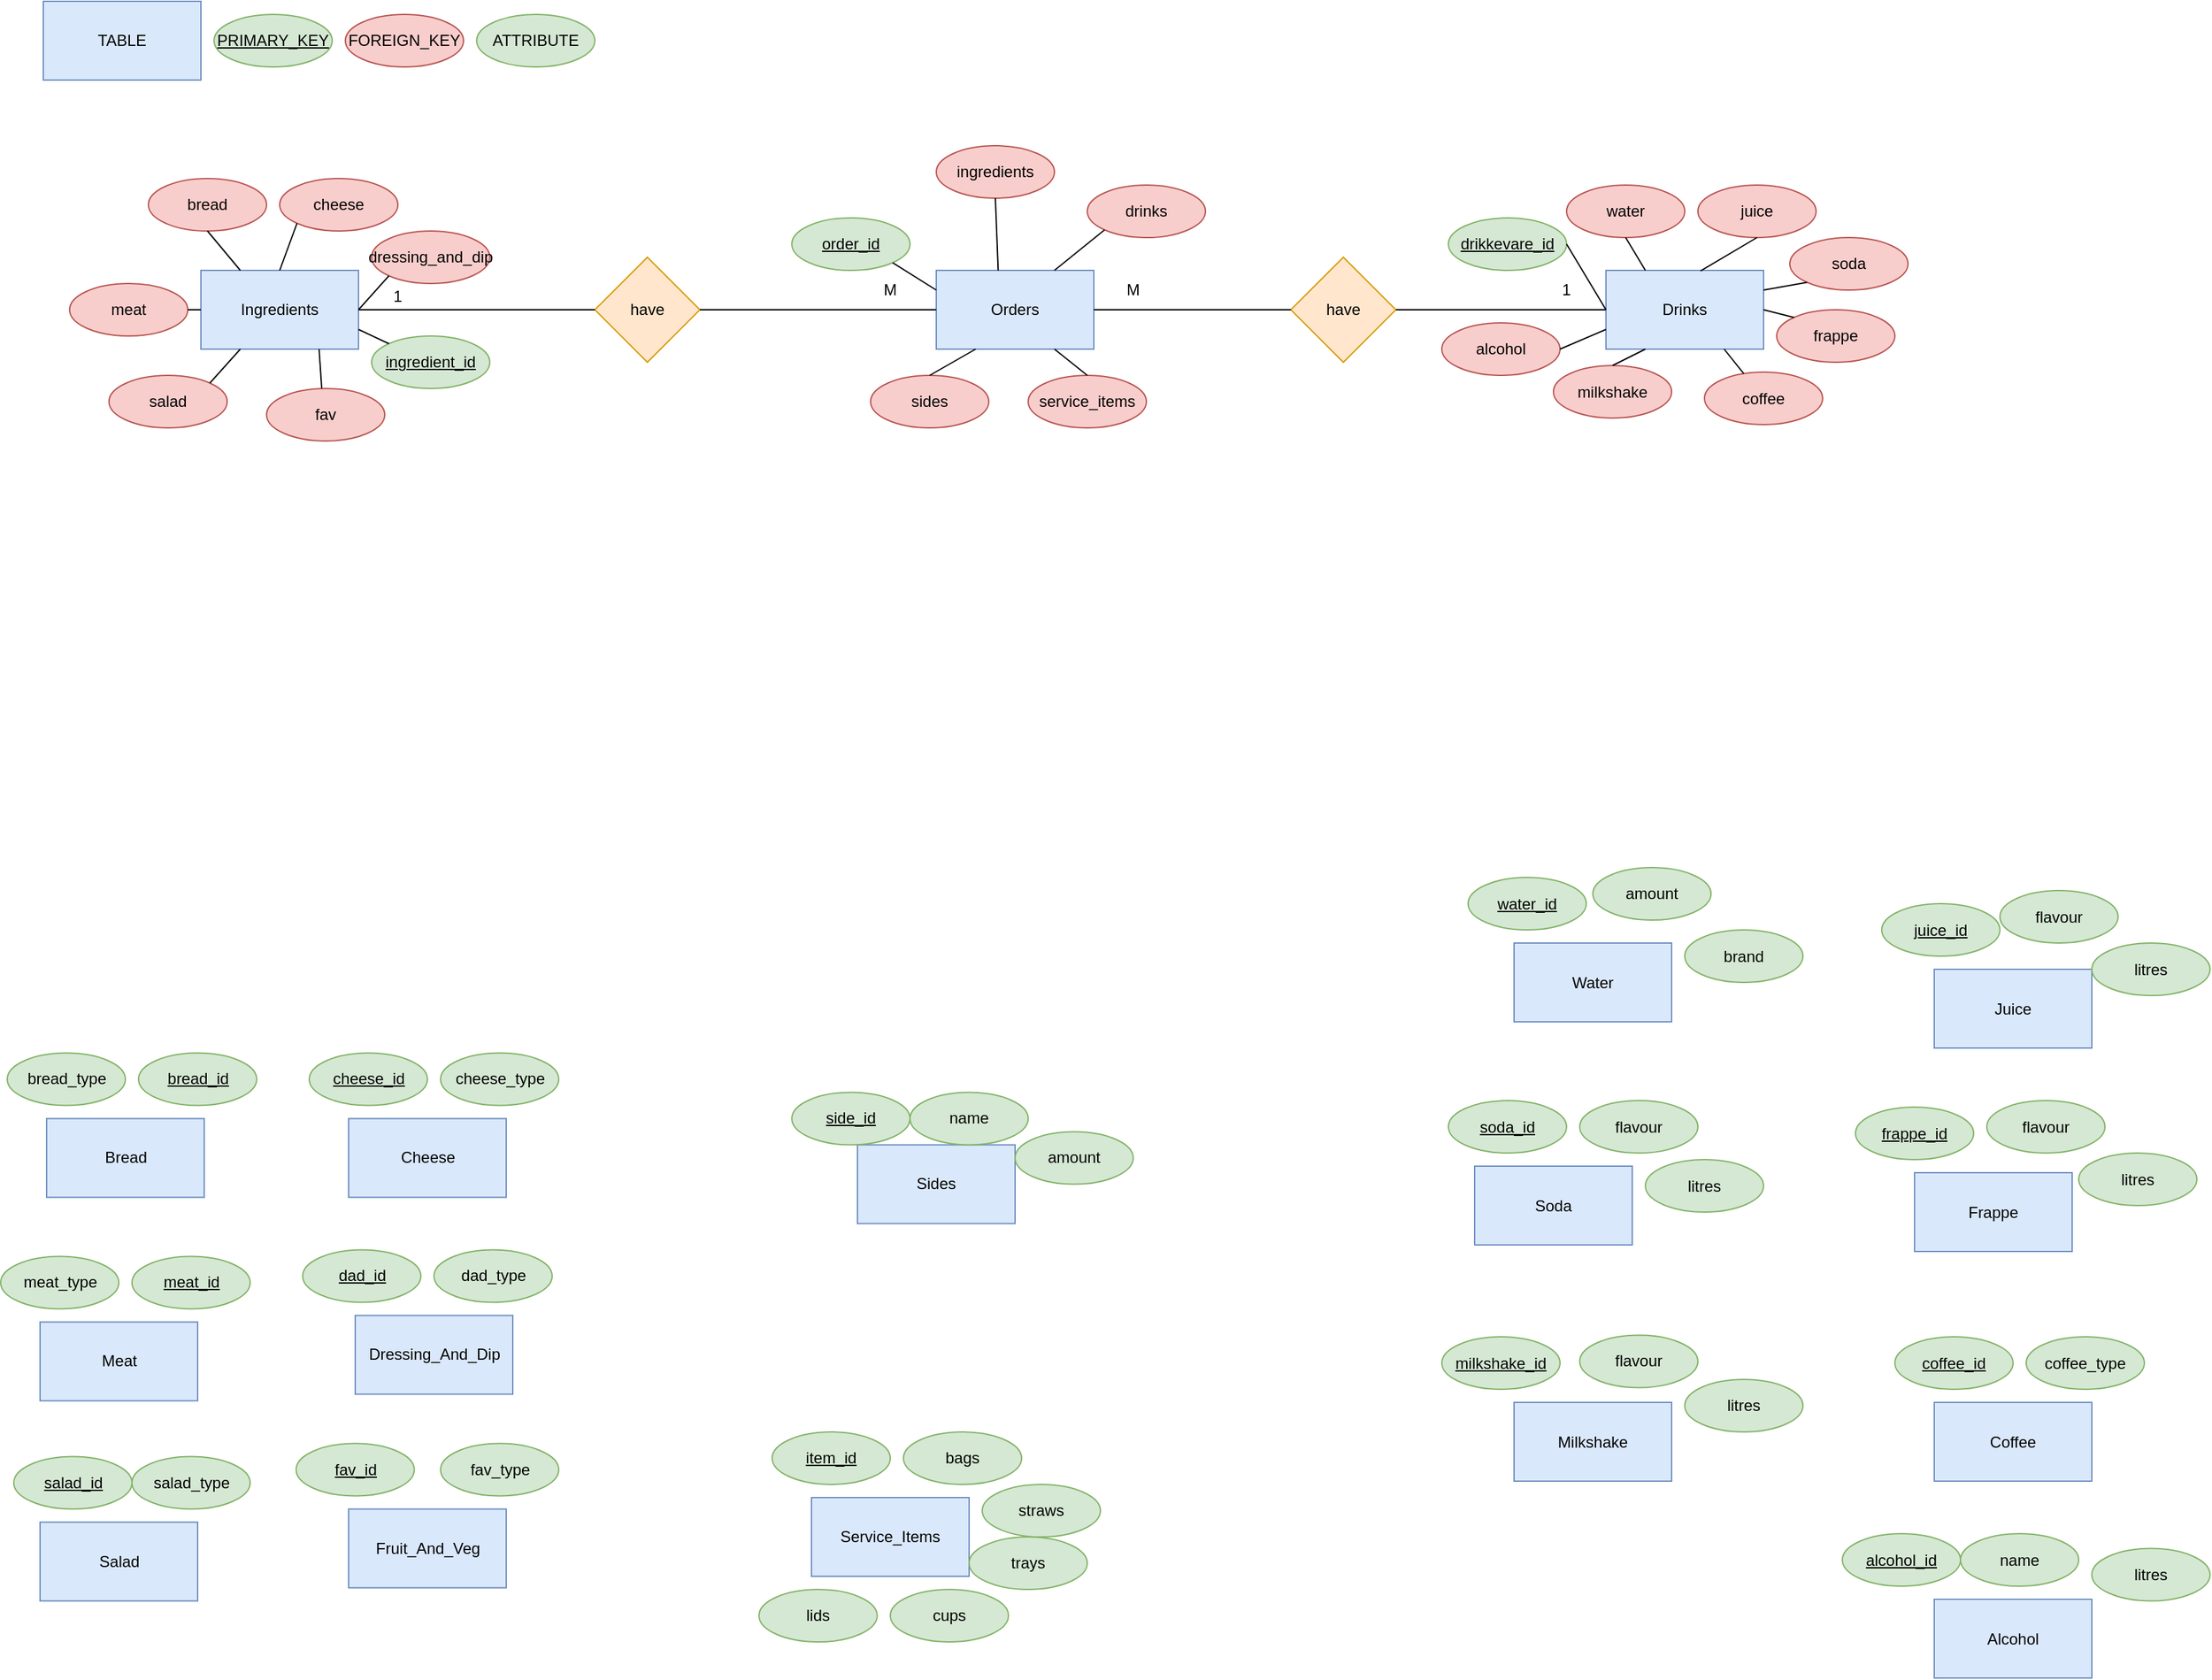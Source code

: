 <mxfile version="21.6.8" type="device">
  <diagram id="R2lEEEUBdFMjLlhIrx00" name="Page-1">
    <mxGraphModel dx="2505" dy="2029" grid="1" gridSize="10" guides="1" tooltips="1" connect="1" arrows="1" fold="1" page="1" pageScale="1" pageWidth="850" pageHeight="1100" math="0" shadow="0" extFonts="Permanent Marker^https://fonts.googleapis.com/css?family=Permanent+Marker">
      <root>
        <mxCell id="0" />
        <mxCell id="1" parent="0" />
        <mxCell id="GVv9ok4yRNijuJ_Tkm2T-1" value="Ingredients" style="rounded=0;whiteSpace=wrap;html=1;fillColor=#dae8fc;strokeColor=#6c8ebf;" vertex="1" parent="1">
          <mxGeometry x="-230" y="-735" width="120" height="60" as="geometry" />
        </mxCell>
        <mxCell id="GVv9ok4yRNijuJ_Tkm2T-2" value="Drinks" style="rounded=0;whiteSpace=wrap;html=1;fillColor=#dae8fc;strokeColor=#6c8ebf;" vertex="1" parent="1">
          <mxGeometry x="840" y="-735" width="120" height="60" as="geometry" />
        </mxCell>
        <mxCell id="GVv9ok4yRNijuJ_Tkm2T-4" value="&lt;u&gt;ingredient_id&lt;/u&gt;" style="ellipse;whiteSpace=wrap;html=1;fillColor=#d5e8d4;strokeColor=#82b366;" vertex="1" parent="1">
          <mxGeometry x="-100" y="-685" width="90" height="40" as="geometry" />
        </mxCell>
        <mxCell id="GVv9ok4yRNijuJ_Tkm2T-5" value="Salad" style="rounded=0;whiteSpace=wrap;html=1;fillColor=#dae8fc;strokeColor=#6c8ebf;" vertex="1" parent="1">
          <mxGeometry x="-352.5" y="218.75" width="120" height="60" as="geometry" />
        </mxCell>
        <mxCell id="GVv9ok4yRNijuJ_Tkm2T-7" value="salad" style="ellipse;whiteSpace=wrap;html=1;fillColor=#f8cecc;strokeColor=#b85450;" vertex="1" parent="1">
          <mxGeometry x="-300" y="-655" width="90" height="40" as="geometry" />
        </mxCell>
        <mxCell id="GVv9ok4yRNijuJ_Tkm2T-8" value="fav" style="ellipse;whiteSpace=wrap;html=1;fillColor=#f8cecc;strokeColor=#b85450;" vertex="1" parent="1">
          <mxGeometry x="-180" y="-645" width="90" height="40" as="geometry" />
        </mxCell>
        <mxCell id="GVv9ok4yRNijuJ_Tkm2T-9" value="meat" style="ellipse;whiteSpace=wrap;html=1;fillColor=#f8cecc;strokeColor=#b85450;" vertex="1" parent="1">
          <mxGeometry x="-330" y="-725" width="90" height="40" as="geometry" />
        </mxCell>
        <mxCell id="GVv9ok4yRNijuJ_Tkm2T-10" value="bread" style="ellipse;whiteSpace=wrap;html=1;fillColor=#f8cecc;strokeColor=#b85450;" vertex="1" parent="1">
          <mxGeometry x="-270" y="-805" width="90" height="40" as="geometry" />
        </mxCell>
        <mxCell id="GVv9ok4yRNijuJ_Tkm2T-12" value="Fruit_And_Veg" style="rounded=0;whiteSpace=wrap;html=1;fillColor=#dae8fc;strokeColor=#6c8ebf;" vertex="1" parent="1">
          <mxGeometry x="-117.5" y="208.75" width="120" height="60" as="geometry" />
        </mxCell>
        <mxCell id="GVv9ok4yRNijuJ_Tkm2T-13" value="Meat" style="rounded=0;whiteSpace=wrap;html=1;fillColor=#dae8fc;strokeColor=#6c8ebf;" vertex="1" parent="1">
          <mxGeometry x="-352.5" y="66.25" width="120" height="60" as="geometry" />
        </mxCell>
        <mxCell id="GVv9ok4yRNijuJ_Tkm2T-14" value="Bread" style="rounded=0;whiteSpace=wrap;html=1;fillColor=#dae8fc;strokeColor=#6c8ebf;" vertex="1" parent="1">
          <mxGeometry x="-347.5" y="-88.75" width="120" height="60" as="geometry" />
        </mxCell>
        <mxCell id="GVv9ok4yRNijuJ_Tkm2T-15" value="&lt;u&gt;bread_id&lt;/u&gt;" style="ellipse;whiteSpace=wrap;html=1;fillColor=#d5e8d4;strokeColor=#82b366;" vertex="1" parent="1">
          <mxGeometry x="-277.5" y="-138.75" width="90" height="40" as="geometry" />
        </mxCell>
        <mxCell id="GVv9ok4yRNijuJ_Tkm2T-16" value="bread_type" style="ellipse;whiteSpace=wrap;html=1;fillColor=#d5e8d4;strokeColor=#82b366;fontStyle=0" vertex="1" parent="1">
          <mxGeometry x="-377.5" y="-138.75" width="90" height="40" as="geometry" />
        </mxCell>
        <mxCell id="GVv9ok4yRNijuJ_Tkm2T-17" value="&lt;u&gt;meat_id&lt;/u&gt;" style="ellipse;whiteSpace=wrap;html=1;fillColor=#d5e8d4;strokeColor=#82b366;" vertex="1" parent="1">
          <mxGeometry x="-282.5" y="16.25" width="90" height="40" as="geometry" />
        </mxCell>
        <mxCell id="GVv9ok4yRNijuJ_Tkm2T-19" value="meat_type" style="ellipse;whiteSpace=wrap;html=1;fillColor=#d5e8d4;strokeColor=#82b366;" vertex="1" parent="1">
          <mxGeometry x="-382.5" y="16.25" width="90" height="40" as="geometry" />
        </mxCell>
        <mxCell id="GVv9ok4yRNijuJ_Tkm2T-20" value="fav_type" style="ellipse;whiteSpace=wrap;html=1;fillColor=#d5e8d4;strokeColor=#82b366;" vertex="1" parent="1">
          <mxGeometry x="-47.5" y="158.75" width="90" height="40" as="geometry" />
        </mxCell>
        <mxCell id="GVv9ok4yRNijuJ_Tkm2T-21" value="&lt;u&gt;fav_id&lt;/u&gt;" style="ellipse;whiteSpace=wrap;html=1;fillColor=#d5e8d4;strokeColor=#82b366;" vertex="1" parent="1">
          <mxGeometry x="-157.5" y="158.75" width="90" height="40" as="geometry" />
        </mxCell>
        <mxCell id="GVv9ok4yRNijuJ_Tkm2T-22" value="&lt;u&gt;salad_id&lt;/u&gt;" style="ellipse;whiteSpace=wrap;html=1;fillColor=#d5e8d4;strokeColor=#82b366;" vertex="1" parent="1">
          <mxGeometry x="-372.5" y="168.75" width="90" height="40" as="geometry" />
        </mxCell>
        <mxCell id="GVv9ok4yRNijuJ_Tkm2T-23" value="salad_type" style="ellipse;whiteSpace=wrap;html=1;fillColor=#d5e8d4;strokeColor=#82b366;" vertex="1" parent="1">
          <mxGeometry x="-282.5" y="168.75" width="90" height="40" as="geometry" />
        </mxCell>
        <mxCell id="GVv9ok4yRNijuJ_Tkm2T-24" value="cheese" style="ellipse;whiteSpace=wrap;html=1;fillColor=#f8cecc;strokeColor=#b85450;" vertex="1" parent="1">
          <mxGeometry x="-170" y="-805" width="90" height="40" as="geometry" />
        </mxCell>
        <mxCell id="GVv9ok4yRNijuJ_Tkm2T-25" value="Cheese" style="rounded=0;whiteSpace=wrap;html=1;fillColor=#dae8fc;strokeColor=#6c8ebf;" vertex="1" parent="1">
          <mxGeometry x="-117.5" y="-88.75" width="120" height="60" as="geometry" />
        </mxCell>
        <mxCell id="GVv9ok4yRNijuJ_Tkm2T-26" value="&lt;u&gt;cheese_id&lt;/u&gt;" style="ellipse;whiteSpace=wrap;html=1;fillColor=#d5e8d4;strokeColor=#82b366;" vertex="1" parent="1">
          <mxGeometry x="-147.5" y="-138.75" width="90" height="40" as="geometry" />
        </mxCell>
        <mxCell id="GVv9ok4yRNijuJ_Tkm2T-27" value="cheese_type" style="ellipse;whiteSpace=wrap;html=1;fillColor=#d5e8d4;strokeColor=#82b366;" vertex="1" parent="1">
          <mxGeometry x="-47.5" y="-138.75" width="90" height="40" as="geometry" />
        </mxCell>
        <mxCell id="GVv9ok4yRNijuJ_Tkm2T-28" value="dressing_and_dip" style="ellipse;whiteSpace=wrap;html=1;fillColor=#f8cecc;strokeColor=#b85450;" vertex="1" parent="1">
          <mxGeometry x="-100" y="-765" width="90" height="40" as="geometry" />
        </mxCell>
        <mxCell id="GVv9ok4yRNijuJ_Tkm2T-30" value="Dressing_And_Dip" style="rounded=0;whiteSpace=wrap;html=1;fillColor=#dae8fc;strokeColor=#6c8ebf;" vertex="1" parent="1">
          <mxGeometry x="-112.5" y="61.25" width="120" height="60" as="geometry" />
        </mxCell>
        <mxCell id="GVv9ok4yRNijuJ_Tkm2T-31" value="&lt;u&gt;dad_id&lt;/u&gt;" style="ellipse;whiteSpace=wrap;html=1;fillColor=#d5e8d4;strokeColor=#82b366;" vertex="1" parent="1">
          <mxGeometry x="-152.5" y="11.25" width="90" height="40" as="geometry" />
        </mxCell>
        <mxCell id="GVv9ok4yRNijuJ_Tkm2T-32" value="dad_type" style="ellipse;whiteSpace=wrap;html=1;fillColor=#d5e8d4;strokeColor=#82b366;" vertex="1" parent="1">
          <mxGeometry x="-52.5" y="11.25" width="90" height="40" as="geometry" />
        </mxCell>
        <mxCell id="GVv9ok4yRNijuJ_Tkm2T-33" value="&lt;u&gt;drikkevare_id&lt;/u&gt;" style="ellipse;whiteSpace=wrap;html=1;fillColor=#d5e8d4;strokeColor=#82b366;" vertex="1" parent="1">
          <mxGeometry x="720" y="-775" width="90" height="40" as="geometry" />
        </mxCell>
        <mxCell id="GVv9ok4yRNijuJ_Tkm2T-34" value="water" style="ellipse;whiteSpace=wrap;html=1;fillColor=#f8cecc;strokeColor=#b85450;" vertex="1" parent="1">
          <mxGeometry x="810" y="-800" width="90" height="40" as="geometry" />
        </mxCell>
        <mxCell id="GVv9ok4yRNijuJ_Tkm2T-35" value="juice" style="ellipse;whiteSpace=wrap;html=1;fillColor=#f8cecc;strokeColor=#b85450;" vertex="1" parent="1">
          <mxGeometry x="910" y="-800" width="90" height="40" as="geometry" />
        </mxCell>
        <mxCell id="GVv9ok4yRNijuJ_Tkm2T-36" value="soda" style="ellipse;whiteSpace=wrap;html=1;fillColor=#f8cecc;strokeColor=#b85450;" vertex="1" parent="1">
          <mxGeometry x="980" y="-760" width="90" height="40" as="geometry" />
        </mxCell>
        <mxCell id="GVv9ok4yRNijuJ_Tkm2T-37" value="milkshake" style="ellipse;whiteSpace=wrap;html=1;fillColor=#f8cecc;strokeColor=#b85450;" vertex="1" parent="1">
          <mxGeometry x="800" y="-662.5" width="90" height="40" as="geometry" />
        </mxCell>
        <mxCell id="GVv9ok4yRNijuJ_Tkm2T-38" value="coffee" style="ellipse;whiteSpace=wrap;html=1;fillColor=#f8cecc;strokeColor=#b85450;" vertex="1" parent="1">
          <mxGeometry x="915" y="-657.5" width="90" height="40" as="geometry" />
        </mxCell>
        <mxCell id="GVv9ok4yRNijuJ_Tkm2T-39" value="Water" style="rounded=0;whiteSpace=wrap;html=1;fillColor=#dae8fc;strokeColor=#6c8ebf;" vertex="1" parent="1">
          <mxGeometry x="770" y="-222.5" width="120" height="60" as="geometry" />
        </mxCell>
        <mxCell id="GVv9ok4yRNijuJ_Tkm2T-40" value="Soda" style="rounded=0;whiteSpace=wrap;html=1;fillColor=#dae8fc;strokeColor=#6c8ebf;" vertex="1" parent="1">
          <mxGeometry x="740" y="-52.5" width="120" height="60" as="geometry" />
        </mxCell>
        <mxCell id="GVv9ok4yRNijuJ_Tkm2T-41" value="Milkshake" style="rounded=0;whiteSpace=wrap;html=1;fillColor=#dae8fc;strokeColor=#6c8ebf;" vertex="1" parent="1">
          <mxGeometry x="770" y="127.5" width="120" height="60" as="geometry" />
        </mxCell>
        <mxCell id="GVv9ok4yRNijuJ_Tkm2T-42" value="Coffee" style="rounded=0;whiteSpace=wrap;html=1;fillColor=#dae8fc;strokeColor=#6c8ebf;" vertex="1" parent="1">
          <mxGeometry x="1090" y="127.5" width="120" height="60" as="geometry" />
        </mxCell>
        <mxCell id="GVv9ok4yRNijuJ_Tkm2T-43" value="Juice" style="rounded=0;whiteSpace=wrap;html=1;fillColor=#dae8fc;strokeColor=#6c8ebf;" vertex="1" parent="1">
          <mxGeometry x="1090" y="-202.5" width="120" height="60" as="geometry" />
        </mxCell>
        <mxCell id="GVv9ok4yRNijuJ_Tkm2T-44" value="&lt;u&gt;milkshake_id&lt;/u&gt;" style="ellipse;whiteSpace=wrap;html=1;fillColor=#d5e8d4;strokeColor=#82b366;" vertex="1" parent="1">
          <mxGeometry x="715" y="77.5" width="90" height="40" as="geometry" />
        </mxCell>
        <mxCell id="GVv9ok4yRNijuJ_Tkm2T-47" value="&lt;u&gt;soda_id&lt;/u&gt;" style="ellipse;whiteSpace=wrap;html=1;fillColor=#d5e8d4;strokeColor=#82b366;" vertex="1" parent="1">
          <mxGeometry x="720" y="-102.5" width="90" height="40" as="geometry" />
        </mxCell>
        <mxCell id="GVv9ok4yRNijuJ_Tkm2T-49" value="frappe" style="ellipse;whiteSpace=wrap;html=1;fillColor=#f8cecc;strokeColor=#b85450;" vertex="1" parent="1">
          <mxGeometry x="970" y="-705" width="90" height="40" as="geometry" />
        </mxCell>
        <mxCell id="GVv9ok4yRNijuJ_Tkm2T-50" value="Frappe" style="rounded=0;whiteSpace=wrap;html=1;fillColor=#dae8fc;strokeColor=#6c8ebf;" vertex="1" parent="1">
          <mxGeometry x="1075" y="-47.5" width="120" height="60" as="geometry" />
        </mxCell>
        <mxCell id="GVv9ok4yRNijuJ_Tkm2T-51" value="&lt;u&gt;frappe_id&lt;/u&gt;" style="ellipse;whiteSpace=wrap;html=1;fillColor=#d5e8d4;strokeColor=#82b366;" vertex="1" parent="1">
          <mxGeometry x="1030" y="-97.5" width="90" height="40" as="geometry" />
        </mxCell>
        <mxCell id="GVv9ok4yRNijuJ_Tkm2T-56" value="&lt;u&gt;water_id&lt;/u&gt;" style="ellipse;whiteSpace=wrap;html=1;fillColor=#d5e8d4;strokeColor=#82b366;" vertex="1" parent="1">
          <mxGeometry x="735" y="-272.5" width="90" height="40" as="geometry" />
        </mxCell>
        <mxCell id="GVv9ok4yRNijuJ_Tkm2T-58" value="&lt;u&gt;juice_id&lt;/u&gt;" style="ellipse;whiteSpace=wrap;html=1;fillColor=#d5e8d4;strokeColor=#82b366;" vertex="1" parent="1">
          <mxGeometry x="1050" y="-252.5" width="90" height="40" as="geometry" />
        </mxCell>
        <mxCell id="GVv9ok4yRNijuJ_Tkm2T-59" value="flavour" style="ellipse;whiteSpace=wrap;html=1;fillColor=#d5e8d4;strokeColor=#82b366;" vertex="1" parent="1">
          <mxGeometry x="1140" y="-262.5" width="90" height="40" as="geometry" />
        </mxCell>
        <mxCell id="GVv9ok4yRNijuJ_Tkm2T-60" value="litres" style="ellipse;whiteSpace=wrap;html=1;fillColor=#d5e8d4;strokeColor=#82b366;" vertex="1" parent="1">
          <mxGeometry x="1210" y="-222.5" width="90" height="40" as="geometry" />
        </mxCell>
        <mxCell id="GVv9ok4yRNijuJ_Tkm2T-61" value="&lt;u&gt;coffee_id&lt;/u&gt;" style="ellipse;whiteSpace=wrap;html=1;fillColor=#d5e8d4;strokeColor=#82b366;" vertex="1" parent="1">
          <mxGeometry x="1060" y="77.5" width="90" height="40" as="geometry" />
        </mxCell>
        <mxCell id="GVv9ok4yRNijuJ_Tkm2T-62" value="coffee_type" style="ellipse;whiteSpace=wrap;html=1;fillColor=#d5e8d4;strokeColor=#82b366;" vertex="1" parent="1">
          <mxGeometry x="1160" y="77.5" width="90" height="40" as="geometry" />
        </mxCell>
        <mxCell id="GVv9ok4yRNijuJ_Tkm2T-63" value="Service_Items" style="rounded=0;whiteSpace=wrap;html=1;fillColor=#dae8fc;strokeColor=#6c8ebf;" vertex="1" parent="1">
          <mxGeometry x="235" y="200" width="120" height="60" as="geometry" />
        </mxCell>
        <mxCell id="GVv9ok4yRNijuJ_Tkm2T-64" value="&lt;u&gt;item_id&lt;/u&gt;" style="ellipse;whiteSpace=wrap;html=1;fillColor=#d5e8d4;strokeColor=#82b366;" vertex="1" parent="1">
          <mxGeometry x="205" y="150" width="90" height="40" as="geometry" />
        </mxCell>
        <mxCell id="GVv9ok4yRNijuJ_Tkm2T-65" value="bags" style="ellipse;whiteSpace=wrap;html=1;fillColor=#d5e8d4;strokeColor=#82b366;" vertex="1" parent="1">
          <mxGeometry x="305" y="150" width="90" height="40" as="geometry" />
        </mxCell>
        <mxCell id="GVv9ok4yRNijuJ_Tkm2T-66" value="straws" style="ellipse;whiteSpace=wrap;html=1;fillColor=#d5e8d4;strokeColor=#82b366;" vertex="1" parent="1">
          <mxGeometry x="365" y="190" width="90" height="40" as="geometry" />
        </mxCell>
        <mxCell id="GVv9ok4yRNijuJ_Tkm2T-67" value="cups" style="ellipse;whiteSpace=wrap;html=1;fillColor=#d5e8d4;strokeColor=#82b366;" vertex="1" parent="1">
          <mxGeometry x="295" y="270" width="90" height="40" as="geometry" />
        </mxCell>
        <mxCell id="GVv9ok4yRNijuJ_Tkm2T-68" value="lids" style="ellipse;whiteSpace=wrap;html=1;fillColor=#d5e8d4;strokeColor=#82b366;" vertex="1" parent="1">
          <mxGeometry x="195" y="270" width="90" height="40" as="geometry" />
        </mxCell>
        <mxCell id="GVv9ok4yRNijuJ_Tkm2T-69" value="trays" style="ellipse;whiteSpace=wrap;html=1;fillColor=#d5e8d4;strokeColor=#82b366;" vertex="1" parent="1">
          <mxGeometry x="355" y="230" width="90" height="40" as="geometry" />
        </mxCell>
        <mxCell id="GVv9ok4yRNijuJ_Tkm2T-70" value="Sides" style="rounded=0;whiteSpace=wrap;html=1;fillColor=#dae8fc;strokeColor=#6c8ebf;" vertex="1" parent="1">
          <mxGeometry x="270" y="-68.75" width="120" height="60" as="geometry" />
        </mxCell>
        <mxCell id="GVv9ok4yRNijuJ_Tkm2T-71" value="&lt;u&gt;side_id&lt;/u&gt;" style="ellipse;whiteSpace=wrap;html=1;fillColor=#d5e8d4;strokeColor=#82b366;" vertex="1" parent="1">
          <mxGeometry x="220" y="-108.75" width="90" height="40" as="geometry" />
        </mxCell>
        <mxCell id="GVv9ok4yRNijuJ_Tkm2T-73" value="name" style="ellipse;whiteSpace=wrap;html=1;fillColor=#d5e8d4;strokeColor=#82b366;" vertex="1" parent="1">
          <mxGeometry x="310" y="-108.75" width="90" height="40" as="geometry" />
        </mxCell>
        <mxCell id="GVv9ok4yRNijuJ_Tkm2T-74" value="amount" style="ellipse;whiteSpace=wrap;html=1;fillColor=#d5e8d4;strokeColor=#82b366;" vertex="1" parent="1">
          <mxGeometry x="390" y="-78.75" width="90" height="40" as="geometry" />
        </mxCell>
        <mxCell id="GVv9ok4yRNijuJ_Tkm2T-75" value="brand" style="ellipse;whiteSpace=wrap;html=1;fillColor=#d5e8d4;strokeColor=#82b366;" vertex="1" parent="1">
          <mxGeometry x="900" y="-232.5" width="90" height="40" as="geometry" />
        </mxCell>
        <mxCell id="GVv9ok4yRNijuJ_Tkm2T-77" value="Orders" style="rounded=0;whiteSpace=wrap;html=1;fillColor=#dae8fc;strokeColor=#6c8ebf;" vertex="1" parent="1">
          <mxGeometry x="330" y="-735" width="120" height="60" as="geometry" />
        </mxCell>
        <mxCell id="GVv9ok4yRNijuJ_Tkm2T-78" value="&lt;u&gt;order_id&lt;/u&gt;" style="ellipse;whiteSpace=wrap;html=1;fillColor=#d5e8d4;strokeColor=#82b366;" vertex="1" parent="1">
          <mxGeometry x="220" y="-775" width="90" height="40" as="geometry" />
        </mxCell>
        <mxCell id="GVv9ok4yRNijuJ_Tkm2T-79" value="" style="endArrow=none;html=1;rounded=0;exitX=0.5;exitY=1;exitDx=0;exitDy=0;entryX=0.25;entryY=0;entryDx=0;entryDy=0;" edge="1" parent="1" source="GVv9ok4yRNijuJ_Tkm2T-10" target="GVv9ok4yRNijuJ_Tkm2T-1">
          <mxGeometry width="50" height="50" relative="1" as="geometry">
            <mxPoint x="270" y="-655" as="sourcePoint" />
            <mxPoint x="320" y="-705" as="targetPoint" />
          </mxGeometry>
        </mxCell>
        <mxCell id="GVv9ok4yRNijuJ_Tkm2T-80" value="" style="endArrow=none;html=1;rounded=0;exitX=0;exitY=1;exitDx=0;exitDy=0;entryX=0.5;entryY=0;entryDx=0;entryDy=0;" edge="1" parent="1" source="GVv9ok4yRNijuJ_Tkm2T-24" target="GVv9ok4yRNijuJ_Tkm2T-1">
          <mxGeometry width="50" height="50" relative="1" as="geometry">
            <mxPoint x="-215" y="-755" as="sourcePoint" />
            <mxPoint x="-190" y="-725" as="targetPoint" />
          </mxGeometry>
        </mxCell>
        <mxCell id="GVv9ok4yRNijuJ_Tkm2T-81" value="" style="endArrow=none;html=1;rounded=0;exitX=0;exitY=0;exitDx=0;exitDy=0;entryX=1;entryY=0.75;entryDx=0;entryDy=0;" edge="1" parent="1" source="GVv9ok4yRNijuJ_Tkm2T-4" target="GVv9ok4yRNijuJ_Tkm2T-1">
          <mxGeometry width="50" height="50" relative="1" as="geometry">
            <mxPoint x="-205" y="-745" as="sourcePoint" />
            <mxPoint x="-180" y="-715" as="targetPoint" />
          </mxGeometry>
        </mxCell>
        <mxCell id="GVv9ok4yRNijuJ_Tkm2T-82" value="" style="endArrow=none;html=1;rounded=0;exitX=0.75;exitY=1;exitDx=0;exitDy=0;entryX=0.578;entryY=0;entryDx=0;entryDy=0;entryPerimeter=0;" edge="1" parent="1" source="GVv9ok4yRNijuJ_Tkm2T-1">
          <mxGeometry width="50" height="50" relative="1" as="geometry">
            <mxPoint x="-195" y="-735" as="sourcePoint" />
            <mxPoint x="-137.98" y="-645" as="targetPoint" />
          </mxGeometry>
        </mxCell>
        <mxCell id="GVv9ok4yRNijuJ_Tkm2T-83" value="" style="endArrow=none;html=1;rounded=0;exitX=0.25;exitY=1;exitDx=0;exitDy=0;entryX=1;entryY=0;entryDx=0;entryDy=0;" edge="1" parent="1" source="GVv9ok4yRNijuJ_Tkm2T-1" target="GVv9ok4yRNijuJ_Tkm2T-7">
          <mxGeometry width="50" height="50" relative="1" as="geometry">
            <mxPoint x="-185" y="-725" as="sourcePoint" />
            <mxPoint x="-160" y="-695" as="targetPoint" />
          </mxGeometry>
        </mxCell>
        <mxCell id="GVv9ok4yRNijuJ_Tkm2T-84" value="" style="endArrow=none;html=1;rounded=0;exitX=1;exitY=0.5;exitDx=0;exitDy=0;entryX=0;entryY=0.5;entryDx=0;entryDy=0;" edge="1" parent="1" source="GVv9ok4yRNijuJ_Tkm2T-9" target="GVv9ok4yRNijuJ_Tkm2T-1">
          <mxGeometry width="50" height="50" relative="1" as="geometry">
            <mxPoint x="-175" y="-715" as="sourcePoint" />
            <mxPoint x="-150" y="-685" as="targetPoint" />
          </mxGeometry>
        </mxCell>
        <mxCell id="GVv9ok4yRNijuJ_Tkm2T-85" value="" style="endArrow=none;html=1;rounded=0;exitX=1;exitY=0.5;exitDx=0;exitDy=0;entryX=0;entryY=1;entryDx=0;entryDy=0;" edge="1" parent="1" source="GVv9ok4yRNijuJ_Tkm2T-1" target="GVv9ok4yRNijuJ_Tkm2T-28">
          <mxGeometry width="50" height="50" relative="1" as="geometry">
            <mxPoint x="-165" y="-705" as="sourcePoint" />
            <mxPoint x="-140" y="-675" as="targetPoint" />
          </mxGeometry>
        </mxCell>
        <mxCell id="GVv9ok4yRNijuJ_Tkm2T-86" value="TABLE" style="rounded=0;whiteSpace=wrap;html=1;fillColor=#dae8fc;strokeColor=#6c8ebf;" vertex="1" parent="1">
          <mxGeometry x="-350" y="-940" width="120" height="60" as="geometry" />
        </mxCell>
        <mxCell id="GVv9ok4yRNijuJ_Tkm2T-87" value="&lt;u&gt;PRIMARY_KEY&lt;/u&gt;" style="ellipse;whiteSpace=wrap;html=1;fillColor=#d5e8d4;strokeColor=#82b366;" vertex="1" parent="1">
          <mxGeometry x="-220" y="-930" width="90" height="40" as="geometry" />
        </mxCell>
        <mxCell id="GVv9ok4yRNijuJ_Tkm2T-88" value="ATTRIBUTE" style="ellipse;whiteSpace=wrap;html=1;fillColor=#d5e8d4;strokeColor=#82b366;" vertex="1" parent="1">
          <mxGeometry x="-20" y="-930" width="90" height="40" as="geometry" />
        </mxCell>
        <mxCell id="GVv9ok4yRNijuJ_Tkm2T-89" value="FOREIGN_KEY" style="ellipse;whiteSpace=wrap;html=1;fillColor=#f8cecc;strokeColor=#b85450;" vertex="1" parent="1">
          <mxGeometry x="-120" y="-930" width="90" height="40" as="geometry" />
        </mxCell>
        <mxCell id="GVv9ok4yRNijuJ_Tkm2T-91" value="" style="endArrow=none;html=1;rounded=0;exitX=0.5;exitY=1;exitDx=0;exitDy=0;entryX=0.6;entryY=0.008;entryDx=0;entryDy=0;entryPerimeter=0;" edge="1" parent="1" source="GVv9ok4yRNijuJ_Tkm2T-35" target="GVv9ok4yRNijuJ_Tkm2T-2">
          <mxGeometry width="50" height="50" relative="1" as="geometry">
            <mxPoint x="920" y="-755" as="sourcePoint" />
            <mxPoint x="37.02" y="-1085" as="targetPoint" />
          </mxGeometry>
        </mxCell>
        <mxCell id="GVv9ok4yRNijuJ_Tkm2T-92" value="" style="endArrow=none;html=1;rounded=0;exitX=0.5;exitY=1;exitDx=0;exitDy=0;entryX=0.25;entryY=0;entryDx=0;entryDy=0;" edge="1" parent="1" source="GVv9ok4yRNijuJ_Tkm2T-34" target="GVv9ok4yRNijuJ_Tkm2T-2">
          <mxGeometry width="50" height="50" relative="1" as="geometry">
            <mxPoint x="930" y="-745" as="sourcePoint" />
            <mxPoint x="917" y="-727" as="targetPoint" />
          </mxGeometry>
        </mxCell>
        <mxCell id="GVv9ok4yRNijuJ_Tkm2T-93" value="" style="endArrow=none;html=1;rounded=0;exitX=0;exitY=1;exitDx=0;exitDy=0;entryX=1;entryY=0.25;entryDx=0;entryDy=0;" edge="1" parent="1" source="GVv9ok4yRNijuJ_Tkm2T-36" target="GVv9ok4yRNijuJ_Tkm2T-2">
          <mxGeometry width="50" height="50" relative="1" as="geometry">
            <mxPoint x="940" y="-735" as="sourcePoint" />
            <mxPoint x="927" y="-717" as="targetPoint" />
          </mxGeometry>
        </mxCell>
        <mxCell id="GVv9ok4yRNijuJ_Tkm2T-94" value="" style="endArrow=none;html=1;rounded=0;exitX=0;exitY=0;exitDx=0;exitDy=0;entryX=1;entryY=0.5;entryDx=0;entryDy=0;" edge="1" parent="1" source="GVv9ok4yRNijuJ_Tkm2T-49" target="GVv9ok4yRNijuJ_Tkm2T-2">
          <mxGeometry width="50" height="50" relative="1" as="geometry">
            <mxPoint x="950" y="-725" as="sourcePoint" />
            <mxPoint x="1015" y="-705" as="targetPoint" />
          </mxGeometry>
        </mxCell>
        <mxCell id="GVv9ok4yRNijuJ_Tkm2T-96" value="" style="endArrow=none;html=1;rounded=0;entryX=0.75;entryY=1;entryDx=0;entryDy=0;" edge="1" parent="1" source="GVv9ok4yRNijuJ_Tkm2T-38" target="GVv9ok4yRNijuJ_Tkm2T-2">
          <mxGeometry width="50" height="50" relative="1" as="geometry">
            <mxPoint x="960" y="-715" as="sourcePoint" />
            <mxPoint x="947" y="-697" as="targetPoint" />
          </mxGeometry>
        </mxCell>
        <mxCell id="GVv9ok4yRNijuJ_Tkm2T-97" value="" style="endArrow=none;html=1;rounded=0;exitX=0.25;exitY=1;exitDx=0;exitDy=0;entryX=0.5;entryY=0;entryDx=0;entryDy=0;" edge="1" parent="1" source="GVv9ok4yRNijuJ_Tkm2T-2" target="GVv9ok4yRNijuJ_Tkm2T-37">
          <mxGeometry width="50" height="50" relative="1" as="geometry">
            <mxPoint x="970" y="-705" as="sourcePoint" />
            <mxPoint x="957" y="-687" as="targetPoint" />
          </mxGeometry>
        </mxCell>
        <mxCell id="GVv9ok4yRNijuJ_Tkm2T-98" value="" style="endArrow=none;html=1;rounded=0;exitX=0;exitY=0.5;exitDx=0;exitDy=0;entryX=1;entryY=0.5;entryDx=0;entryDy=0;" edge="1" parent="1" source="GVv9ok4yRNijuJ_Tkm2T-2" target="GVv9ok4yRNijuJ_Tkm2T-33">
          <mxGeometry width="50" height="50" relative="1" as="geometry">
            <mxPoint x="980" y="-695" as="sourcePoint" />
            <mxPoint x="967" y="-677" as="targetPoint" />
          </mxGeometry>
        </mxCell>
        <mxCell id="GVv9ok4yRNijuJ_Tkm2T-101" value="ingredients" style="ellipse;whiteSpace=wrap;html=1;fillColor=#f8cecc;strokeColor=#b85450;" vertex="1" parent="1">
          <mxGeometry x="330" y="-830" width="90" height="40" as="geometry" />
        </mxCell>
        <mxCell id="GVv9ok4yRNijuJ_Tkm2T-102" value="drinks" style="ellipse;whiteSpace=wrap;html=1;fillColor=#f8cecc;strokeColor=#b85450;" vertex="1" parent="1">
          <mxGeometry x="445" y="-800" width="90" height="40" as="geometry" />
        </mxCell>
        <mxCell id="GVv9ok4yRNijuJ_Tkm2T-103" value="service_items" style="ellipse;whiteSpace=wrap;html=1;fillColor=#f8cecc;strokeColor=#b85450;" vertex="1" parent="1">
          <mxGeometry x="400" y="-655" width="90" height="40" as="geometry" />
        </mxCell>
        <mxCell id="GVv9ok4yRNijuJ_Tkm2T-104" value="sides" style="ellipse;whiteSpace=wrap;html=1;fillColor=#f8cecc;strokeColor=#b85450;" vertex="1" parent="1">
          <mxGeometry x="280" y="-655" width="90" height="40" as="geometry" />
        </mxCell>
        <mxCell id="GVv9ok4yRNijuJ_Tkm2T-107" value="have" style="rhombus;whiteSpace=wrap;html=1;fillColor=#ffe6cc;strokeColor=#d79b00;" vertex="1" parent="1">
          <mxGeometry x="600" y="-745" width="80" height="80" as="geometry" />
        </mxCell>
        <mxCell id="GVv9ok4yRNijuJ_Tkm2T-108" value="have" style="rhombus;whiteSpace=wrap;html=1;fillColor=#ffe6cc;strokeColor=#d79b00;" vertex="1" parent="1">
          <mxGeometry x="70" y="-745" width="80" height="80" as="geometry" />
        </mxCell>
        <mxCell id="GVv9ok4yRNijuJ_Tkm2T-109" value="" style="endArrow=none;html=1;rounded=0;entryX=1;entryY=0.5;entryDx=0;entryDy=0;exitX=0;exitY=0.5;exitDx=0;exitDy=0;" edge="1" parent="1" source="GVv9ok4yRNijuJ_Tkm2T-77" target="GVv9ok4yRNijuJ_Tkm2T-108">
          <mxGeometry width="50" height="50" relative="1" as="geometry">
            <mxPoint x="370" y="-490" as="sourcePoint" />
            <mxPoint x="420" y="-540" as="targetPoint" />
          </mxGeometry>
        </mxCell>
        <mxCell id="GVv9ok4yRNijuJ_Tkm2T-110" value="" style="endArrow=none;html=1;rounded=0;entryX=0;entryY=0.5;entryDx=0;entryDy=0;exitX=1;exitY=0.5;exitDx=0;exitDy=0;" edge="1" parent="1" source="GVv9ok4yRNijuJ_Tkm2T-1" target="GVv9ok4yRNijuJ_Tkm2T-108">
          <mxGeometry width="50" height="50" relative="1" as="geometry">
            <mxPoint x="340" y="-695" as="sourcePoint" />
            <mxPoint x="160" y="-688" as="targetPoint" />
          </mxGeometry>
        </mxCell>
        <mxCell id="GVv9ok4yRNijuJ_Tkm2T-111" value="" style="endArrow=none;html=1;rounded=0;entryX=1;entryY=0.5;entryDx=0;entryDy=0;exitX=0;exitY=0.5;exitDx=0;exitDy=0;" edge="1" parent="1" source="GVv9ok4yRNijuJ_Tkm2T-107" target="GVv9ok4yRNijuJ_Tkm2T-77">
          <mxGeometry width="50" height="50" relative="1" as="geometry">
            <mxPoint x="350" y="-685" as="sourcePoint" />
            <mxPoint x="170" y="-678" as="targetPoint" />
          </mxGeometry>
        </mxCell>
        <mxCell id="GVv9ok4yRNijuJ_Tkm2T-112" value="" style="endArrow=none;html=1;rounded=0;entryX=1;entryY=0.5;entryDx=0;entryDy=0;exitX=0;exitY=0.5;exitDx=0;exitDy=0;" edge="1" parent="1" source="GVv9ok4yRNijuJ_Tkm2T-2" target="GVv9ok4yRNijuJ_Tkm2T-107">
          <mxGeometry width="50" height="50" relative="1" as="geometry">
            <mxPoint x="360" y="-675" as="sourcePoint" />
            <mxPoint x="180" y="-668" as="targetPoint" />
          </mxGeometry>
        </mxCell>
        <mxCell id="GVv9ok4yRNijuJ_Tkm2T-113" value="" style="endArrow=none;html=1;rounded=0;entryX=1;entryY=1;entryDx=0;entryDy=0;exitX=0;exitY=0.25;exitDx=0;exitDy=0;" edge="1" parent="1" source="GVv9ok4yRNijuJ_Tkm2T-77" target="GVv9ok4yRNijuJ_Tkm2T-78">
          <mxGeometry width="50" height="50" relative="1" as="geometry">
            <mxPoint x="370" y="-490" as="sourcePoint" />
            <mxPoint x="420" y="-540" as="targetPoint" />
          </mxGeometry>
        </mxCell>
        <mxCell id="GVv9ok4yRNijuJ_Tkm2T-114" value="" style="endArrow=none;html=1;rounded=0;entryX=0.5;entryY=1;entryDx=0;entryDy=0;exitX=0.393;exitY=0.002;exitDx=0;exitDy=0;exitPerimeter=0;" edge="1" parent="1" source="GVv9ok4yRNijuJ_Tkm2T-77" target="GVv9ok4yRNijuJ_Tkm2T-101">
          <mxGeometry width="50" height="50" relative="1" as="geometry">
            <mxPoint x="360" y="-730" as="sourcePoint" />
            <mxPoint x="295" y="-740" as="targetPoint" />
          </mxGeometry>
        </mxCell>
        <mxCell id="GVv9ok4yRNijuJ_Tkm2T-115" value="" style="endArrow=none;html=1;rounded=0;entryX=0.75;entryY=0;entryDx=0;entryDy=0;exitX=0;exitY=1;exitDx=0;exitDy=0;" edge="1" parent="1" source="GVv9ok4yRNijuJ_Tkm2T-102" target="GVv9ok4yRNijuJ_Tkm2T-77">
          <mxGeometry width="50" height="50" relative="1" as="geometry">
            <mxPoint x="350" y="-700" as="sourcePoint" />
            <mxPoint x="305" y="-730" as="targetPoint" />
          </mxGeometry>
        </mxCell>
        <mxCell id="GVv9ok4yRNijuJ_Tkm2T-116" value="" style="endArrow=none;html=1;rounded=0;exitX=0.75;exitY=1;exitDx=0;exitDy=0;entryX=0.5;entryY=0;entryDx=0;entryDy=0;" edge="1" parent="1" source="GVv9ok4yRNijuJ_Tkm2T-77" target="GVv9ok4yRNijuJ_Tkm2T-103">
          <mxGeometry width="50" height="50" relative="1" as="geometry">
            <mxPoint x="360" y="-690" as="sourcePoint" />
            <mxPoint x="433" y="-634" as="targetPoint" />
          </mxGeometry>
        </mxCell>
        <mxCell id="GVv9ok4yRNijuJ_Tkm2T-117" value="" style="endArrow=none;html=1;rounded=0;exitX=0.25;exitY=1;exitDx=0;exitDy=0;entryX=0.5;entryY=0;entryDx=0;entryDy=0;" edge="1" parent="1" source="GVv9ok4yRNijuJ_Tkm2T-77" target="GVv9ok4yRNijuJ_Tkm2T-104">
          <mxGeometry width="50" height="50" relative="1" as="geometry">
            <mxPoint x="370" y="-680" as="sourcePoint" />
            <mxPoint x="340" y="-650" as="targetPoint" />
          </mxGeometry>
        </mxCell>
        <mxCell id="GVv9ok4yRNijuJ_Tkm2T-119" value="alcohol" style="ellipse;whiteSpace=wrap;html=1;fillColor=#f8cecc;strokeColor=#b85450;" vertex="1" parent="1">
          <mxGeometry x="715" y="-695" width="90" height="40" as="geometry" />
        </mxCell>
        <mxCell id="GVv9ok4yRNijuJ_Tkm2T-120" value="" style="endArrow=none;html=1;rounded=0;exitX=1;exitY=0.5;exitDx=0;exitDy=0;entryX=0;entryY=0.75;entryDx=0;entryDy=0;" edge="1" parent="1" source="GVv9ok4yRNijuJ_Tkm2T-119" target="GVv9ok4yRNijuJ_Tkm2T-2">
          <mxGeometry width="50" height="50" relative="1" as="geometry">
            <mxPoint x="865" y="-750" as="sourcePoint" />
            <mxPoint x="880" y="-725" as="targetPoint" />
          </mxGeometry>
        </mxCell>
        <mxCell id="GVv9ok4yRNijuJ_Tkm2T-121" value="Alcohol" style="rounded=0;whiteSpace=wrap;html=1;fillColor=#dae8fc;strokeColor=#6c8ebf;" vertex="1" parent="1">
          <mxGeometry x="1090" y="277.5" width="120" height="60" as="geometry" />
        </mxCell>
        <mxCell id="GVv9ok4yRNijuJ_Tkm2T-122" value="&lt;u&gt;alcohol_id&lt;/u&gt;" style="ellipse;whiteSpace=wrap;html=1;fillColor=#d5e8d4;strokeColor=#82b366;" vertex="1" parent="1">
          <mxGeometry x="1020" y="227.5" width="90" height="40" as="geometry" />
        </mxCell>
        <mxCell id="GVv9ok4yRNijuJ_Tkm2T-123" value="name" style="ellipse;whiteSpace=wrap;html=1;fillColor=#d5e8d4;strokeColor=#82b366;" vertex="1" parent="1">
          <mxGeometry x="1110" y="227.5" width="90" height="40" as="geometry" />
        </mxCell>
        <mxCell id="GVv9ok4yRNijuJ_Tkm2T-127" value="amount" style="ellipse;whiteSpace=wrap;html=1;fillColor=#d5e8d4;strokeColor=#82b366;" vertex="1" parent="1">
          <mxGeometry x="830" y="-280" width="90" height="40" as="geometry" />
        </mxCell>
        <mxCell id="GVv9ok4yRNijuJ_Tkm2T-128" value="flavour" style="ellipse;whiteSpace=wrap;html=1;fillColor=#d5e8d4;strokeColor=#82b366;" vertex="1" parent="1">
          <mxGeometry x="820" y="-102.5" width="90" height="40" as="geometry" />
        </mxCell>
        <mxCell id="GVv9ok4yRNijuJ_Tkm2T-129" value="flavour" style="ellipse;whiteSpace=wrap;html=1;fillColor=#d5e8d4;strokeColor=#82b366;" vertex="1" parent="1">
          <mxGeometry x="1130" y="-102.5" width="90" height="40" as="geometry" />
        </mxCell>
        <mxCell id="GVv9ok4yRNijuJ_Tkm2T-130" value="flavour" style="ellipse;whiteSpace=wrap;html=1;fillColor=#d5e8d4;strokeColor=#82b366;" vertex="1" parent="1">
          <mxGeometry x="820" y="76.25" width="90" height="40" as="geometry" />
        </mxCell>
        <mxCell id="GVv9ok4yRNijuJ_Tkm2T-131" value="litres" style="ellipse;whiteSpace=wrap;html=1;fillColor=#d5e8d4;strokeColor=#82b366;" vertex="1" parent="1">
          <mxGeometry x="870" y="-57.5" width="90" height="40" as="geometry" />
        </mxCell>
        <mxCell id="GVv9ok4yRNijuJ_Tkm2T-132" value="litres" style="ellipse;whiteSpace=wrap;html=1;fillColor=#d5e8d4;strokeColor=#82b366;" vertex="1" parent="1">
          <mxGeometry x="1200" y="-62.5" width="90" height="40" as="geometry" />
        </mxCell>
        <mxCell id="GVv9ok4yRNijuJ_Tkm2T-133" value="litres" style="ellipse;whiteSpace=wrap;html=1;fillColor=#d5e8d4;strokeColor=#82b366;" vertex="1" parent="1">
          <mxGeometry x="1210" y="238.75" width="90" height="40" as="geometry" />
        </mxCell>
        <mxCell id="GVv9ok4yRNijuJ_Tkm2T-134" value="litres" style="ellipse;whiteSpace=wrap;html=1;fillColor=#d5e8d4;strokeColor=#82b366;" vertex="1" parent="1">
          <mxGeometry x="900" y="110" width="90" height="40" as="geometry" />
        </mxCell>
        <mxCell id="GVv9ok4yRNijuJ_Tkm2T-135" value="1" style="text;html=1;strokeColor=none;fillColor=none;align=center;verticalAlign=middle;whiteSpace=wrap;rounded=0;" vertex="1" parent="1">
          <mxGeometry x="-110" y="-730" width="60" height="30" as="geometry" />
        </mxCell>
        <mxCell id="GVv9ok4yRNijuJ_Tkm2T-136" value="M" style="text;html=1;strokeColor=none;fillColor=none;align=center;verticalAlign=middle;whiteSpace=wrap;rounded=0;" vertex="1" parent="1">
          <mxGeometry x="450" y="-735" width="60" height="30" as="geometry" />
        </mxCell>
        <mxCell id="GVv9ok4yRNijuJ_Tkm2T-137" value="1" style="text;html=1;strokeColor=none;fillColor=none;align=center;verticalAlign=middle;whiteSpace=wrap;rounded=0;" vertex="1" parent="1">
          <mxGeometry x="780" y="-735" width="60" height="30" as="geometry" />
        </mxCell>
        <mxCell id="GVv9ok4yRNijuJ_Tkm2T-138" value="M" style="text;html=1;strokeColor=none;fillColor=none;align=center;verticalAlign=middle;whiteSpace=wrap;rounded=0;" vertex="1" parent="1">
          <mxGeometry x="265" y="-735" width="60" height="30" as="geometry" />
        </mxCell>
      </root>
    </mxGraphModel>
  </diagram>
</mxfile>
